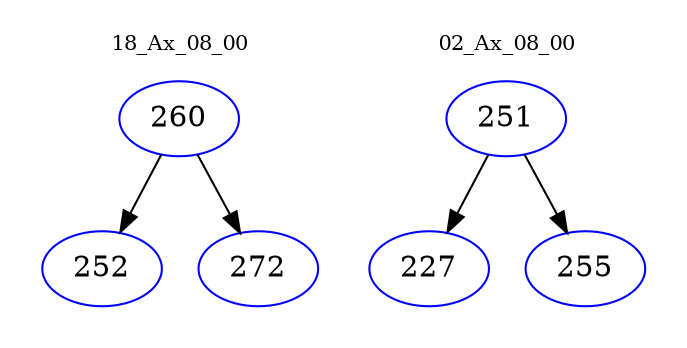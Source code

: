 digraph{
subgraph cluster_0 {
color = white
label = "18_Ax_08_00";
fontsize=10;
T0_260 [label="260", color="blue"]
T0_260 -> T0_252 [color="black"]
T0_252 [label="252", color="blue"]
T0_260 -> T0_272 [color="black"]
T0_272 [label="272", color="blue"]
}
subgraph cluster_1 {
color = white
label = "02_Ax_08_00";
fontsize=10;
T1_251 [label="251", color="blue"]
T1_251 -> T1_227 [color="black"]
T1_227 [label="227", color="blue"]
T1_251 -> T1_255 [color="black"]
T1_255 [label="255", color="blue"]
}
}
